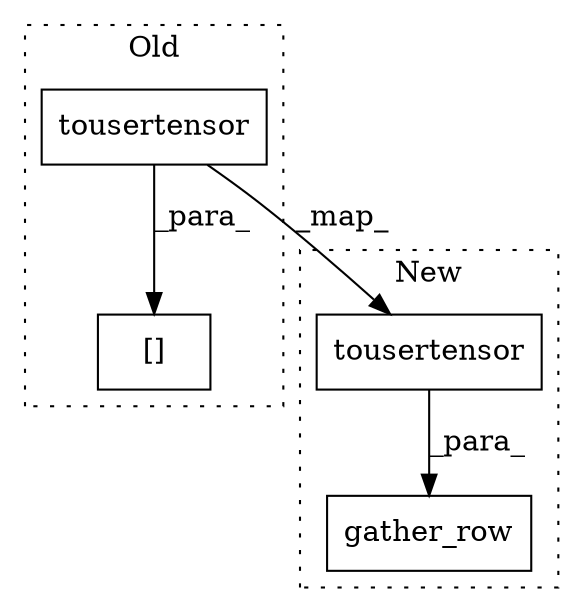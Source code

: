 digraph G {
subgraph cluster0 {
1 [label="tousertensor" a="32" s="2781" l="14" shape="box"];
4 [label="[]" a="2" s="2769,2795" l="4,1" shape="box"];
label = "Old";
style="dotted";
}
subgraph cluster1 {
2 [label="tousertensor" a="32" s="2800" l="14" shape="box"];
3 [label="gather_row" a="32" s="2777,2814" l="11,1" shape="box"];
label = "New";
style="dotted";
}
1 -> 4 [label="_para_"];
1 -> 2 [label="_map_"];
2 -> 3 [label="_para_"];
}